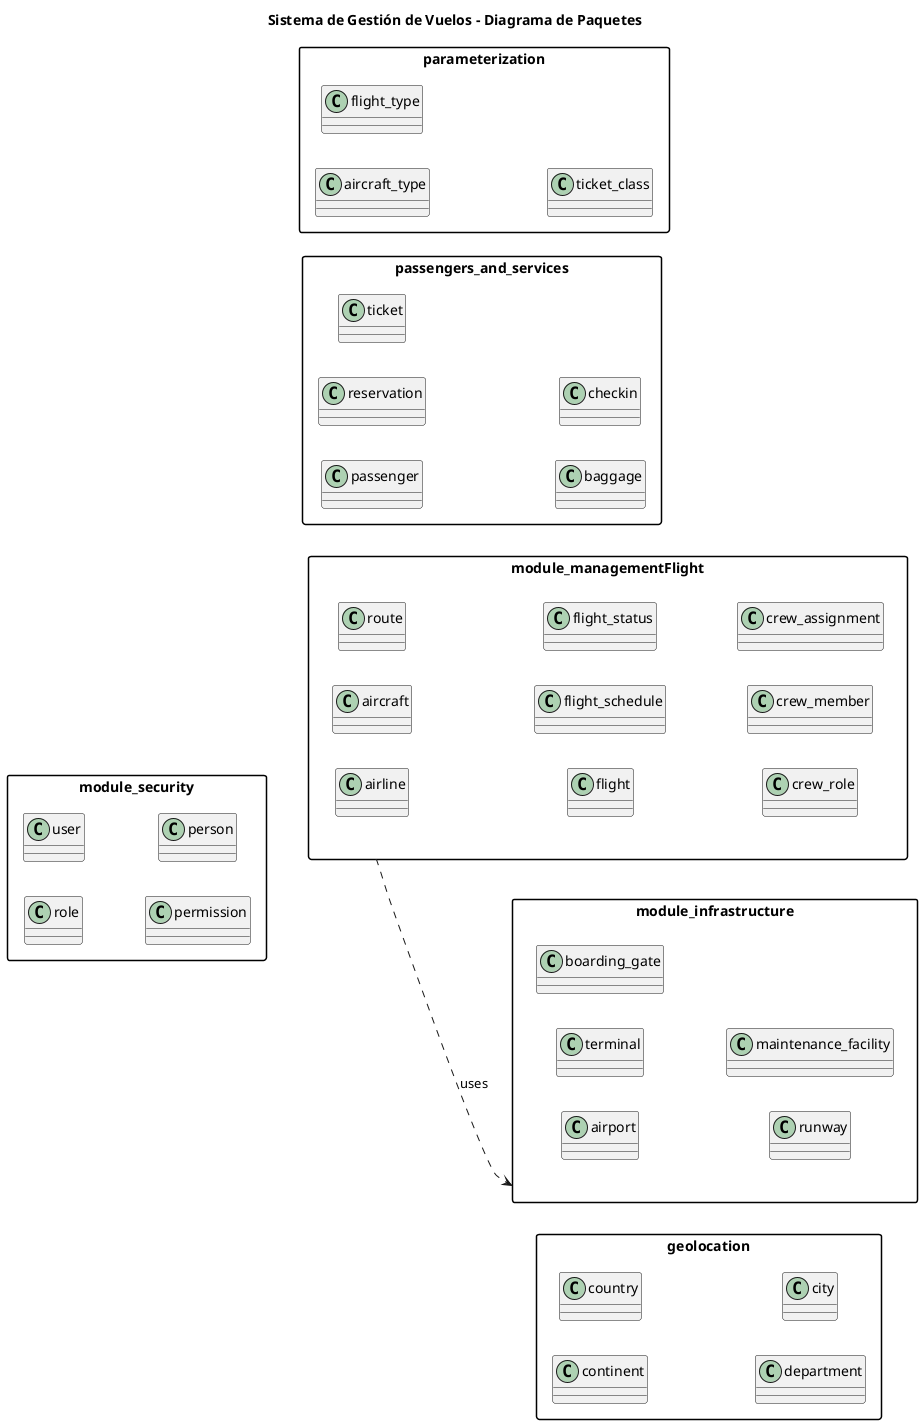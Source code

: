 @startuml paquete_diagrama_vuelos
title Sistema de Gestión de Vuelos - Diagrama de Paquetes

skinparam packageStyle rectangle
left to right direction

package "module_security" as module_security {
	class user
	class role
	class permission
	class person
}

package "geolocation" as geolocation {
	class continent
	class country
	class department
	class city
}

package "module_infrastructure" as module_infrastructure {
	class airport
	class terminal
	class boarding_gate
	class runway
	class maintenance_facility
}

package "module_managementFlight" as module_managementFlight {
	class airline
	class aircraft
	class route
	class flight
	class flight_schedule
	class flight_status
	class crew_role
	class crew_member
	class crew_assignment
}

package "passengers_and_services" as passengers_and_services {
	class passenger
	class reservation
	class ticket
	class baggage
	class checkin
}

package "parameterization" as parameterization {
	class aircraft_type
	class flight_type
	class ticket_class
}

' Solo se permite UNA conexión entre paquetes
module_managementFlight ..> module_infrastructure : uses

@enduml
